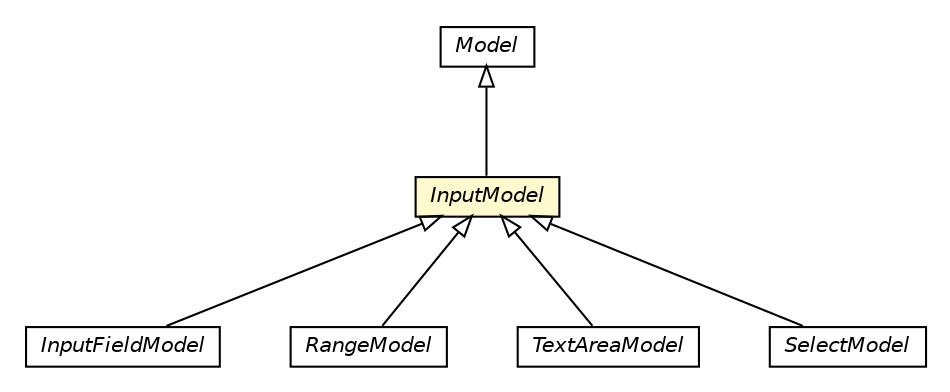 #!/usr/local/bin/dot
#
# Class diagram 
# Generated by UMLGraph version R5_6-24-gf6e263 (http://www.umlgraph.org/)
#

digraph G {
	edge [fontname="Helvetica",fontsize=10,labelfontname="Helvetica",labelfontsize=10];
	node [fontname="Helvetica",fontsize=10,shape=plaintext];
	nodesep=0.25;
	ranksep=0.5;
	// org.universAAL.ui.handler.gui.swing.model.Model
	c4767001 [label=<<table title="org.universAAL.ui.handler.gui.swing.model.Model" border="0" cellborder="1" cellspacing="0" cellpadding="2" port="p" href="../Model.html">
		<tr><td><table border="0" cellspacing="0" cellpadding="1">
<tr><td align="center" balign="center"><font face="Helvetica-Oblique"> Model </font></td></tr>
		</table></td></tr>
		</table>>, URL="../Model.html", fontname="Helvetica", fontcolor="black", fontsize=10.0];
	// org.universAAL.ui.handler.gui.swing.model.FormControl.InputFieldModel
	c4767005 [label=<<table title="org.universAAL.ui.handler.gui.swing.model.FormControl.InputFieldModel" border="0" cellborder="1" cellspacing="0" cellpadding="2" port="p" href="./InputFieldModel.html">
		<tr><td><table border="0" cellspacing="0" cellpadding="1">
<tr><td align="center" balign="center"><font face="Helvetica-Oblique"> InputFieldModel </font></td></tr>
		</table></td></tr>
		</table>>, URL="./InputFieldModel.html", fontname="Helvetica", fontcolor="black", fontsize=10.0];
	// org.universAAL.ui.handler.gui.swing.model.FormControl.RangeModel
	c4767009 [label=<<table title="org.universAAL.ui.handler.gui.swing.model.FormControl.RangeModel" border="0" cellborder="1" cellspacing="0" cellpadding="2" port="p" href="./RangeModel.html">
		<tr><td><table border="0" cellspacing="0" cellpadding="1">
<tr><td align="center" balign="center"><font face="Helvetica-Oblique"> RangeModel </font></td></tr>
		</table></td></tr>
		</table>>, URL="./RangeModel.html", fontname="Helvetica", fontcolor="black", fontsize=10.0];
	// org.universAAL.ui.handler.gui.swing.model.FormControl.TextAreaModel
	c4767012 [label=<<table title="org.universAAL.ui.handler.gui.swing.model.FormControl.TextAreaModel" border="0" cellborder="1" cellspacing="0" cellpadding="2" port="p" href="./TextAreaModel.html">
		<tr><td><table border="0" cellspacing="0" cellpadding="1">
<tr><td align="center" balign="center"><font face="Helvetica-Oblique"> TextAreaModel </font></td></tr>
		</table></td></tr>
		</table>>, URL="./TextAreaModel.html", fontname="Helvetica", fontcolor="black", fontsize=10.0];
	// org.universAAL.ui.handler.gui.swing.model.FormControl.SelectModel
	c4767014 [label=<<table title="org.universAAL.ui.handler.gui.swing.model.FormControl.SelectModel" border="0" cellborder="1" cellspacing="0" cellpadding="2" port="p" href="./SelectModel.html">
		<tr><td><table border="0" cellspacing="0" cellpadding="1">
<tr><td align="center" balign="center"><font face="Helvetica-Oblique"> SelectModel </font></td></tr>
		</table></td></tr>
		</table>>, URL="./SelectModel.html", fontname="Helvetica", fontcolor="black", fontsize=10.0];
	// org.universAAL.ui.handler.gui.swing.model.FormControl.InputModel
	c4767020 [label=<<table title="org.universAAL.ui.handler.gui.swing.model.FormControl.InputModel" border="0" cellborder="1" cellspacing="0" cellpadding="2" port="p" bgcolor="lemonChiffon" href="./InputModel.html">
		<tr><td><table border="0" cellspacing="0" cellpadding="1">
<tr><td align="center" balign="center"><font face="Helvetica-Oblique"> InputModel </font></td></tr>
		</table></td></tr>
		</table>>, URL="./InputModel.html", fontname="Helvetica", fontcolor="black", fontsize=10.0];
	//org.universAAL.ui.handler.gui.swing.model.FormControl.InputFieldModel extends org.universAAL.ui.handler.gui.swing.model.FormControl.InputModel
	c4767020:p -> c4767005:p [dir=back,arrowtail=empty];
	//org.universAAL.ui.handler.gui.swing.model.FormControl.RangeModel extends org.universAAL.ui.handler.gui.swing.model.FormControl.InputModel
	c4767020:p -> c4767009:p [dir=back,arrowtail=empty];
	//org.universAAL.ui.handler.gui.swing.model.FormControl.TextAreaModel extends org.universAAL.ui.handler.gui.swing.model.FormControl.InputModel
	c4767020:p -> c4767012:p [dir=back,arrowtail=empty];
	//org.universAAL.ui.handler.gui.swing.model.FormControl.SelectModel extends org.universAAL.ui.handler.gui.swing.model.FormControl.InputModel
	c4767020:p -> c4767014:p [dir=back,arrowtail=empty];
	//org.universAAL.ui.handler.gui.swing.model.FormControl.InputModel extends org.universAAL.ui.handler.gui.swing.model.Model
	c4767001:p -> c4767020:p [dir=back,arrowtail=empty];
}

